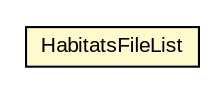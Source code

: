 #!/usr/local/bin/dot
#
# Class diagram 
# Generated by UMLGraph version R5_6-24-gf6e263 (http://www.umlgraph.org/)
#

digraph G {
	edge [fontname="arial",fontsize=10,labelfontname="arial",labelfontsize=10];
	node [fontname="arial",fontsize=10,shape=plaintext];
	nodesep=0.25;
	ranksep=0.5;
	// edu.arizona.biosemantics.semanticmarkup.markupelement.habitat.model.HabitatsFileList
	c71380 [label=<<table title="edu.arizona.biosemantics.semanticmarkup.markupelement.habitat.model.HabitatsFileList" border="0" cellborder="1" cellspacing="0" cellpadding="2" port="p" bgcolor="lemonChiffon" href="./HabitatsFileList.html">
		<tr><td><table border="0" cellspacing="0" cellpadding="1">
<tr><td align="center" balign="center"> HabitatsFileList </td></tr>
		</table></td></tr>
		</table>>, URL="./HabitatsFileList.html", fontname="arial", fontcolor="black", fontsize=10.0];
}

